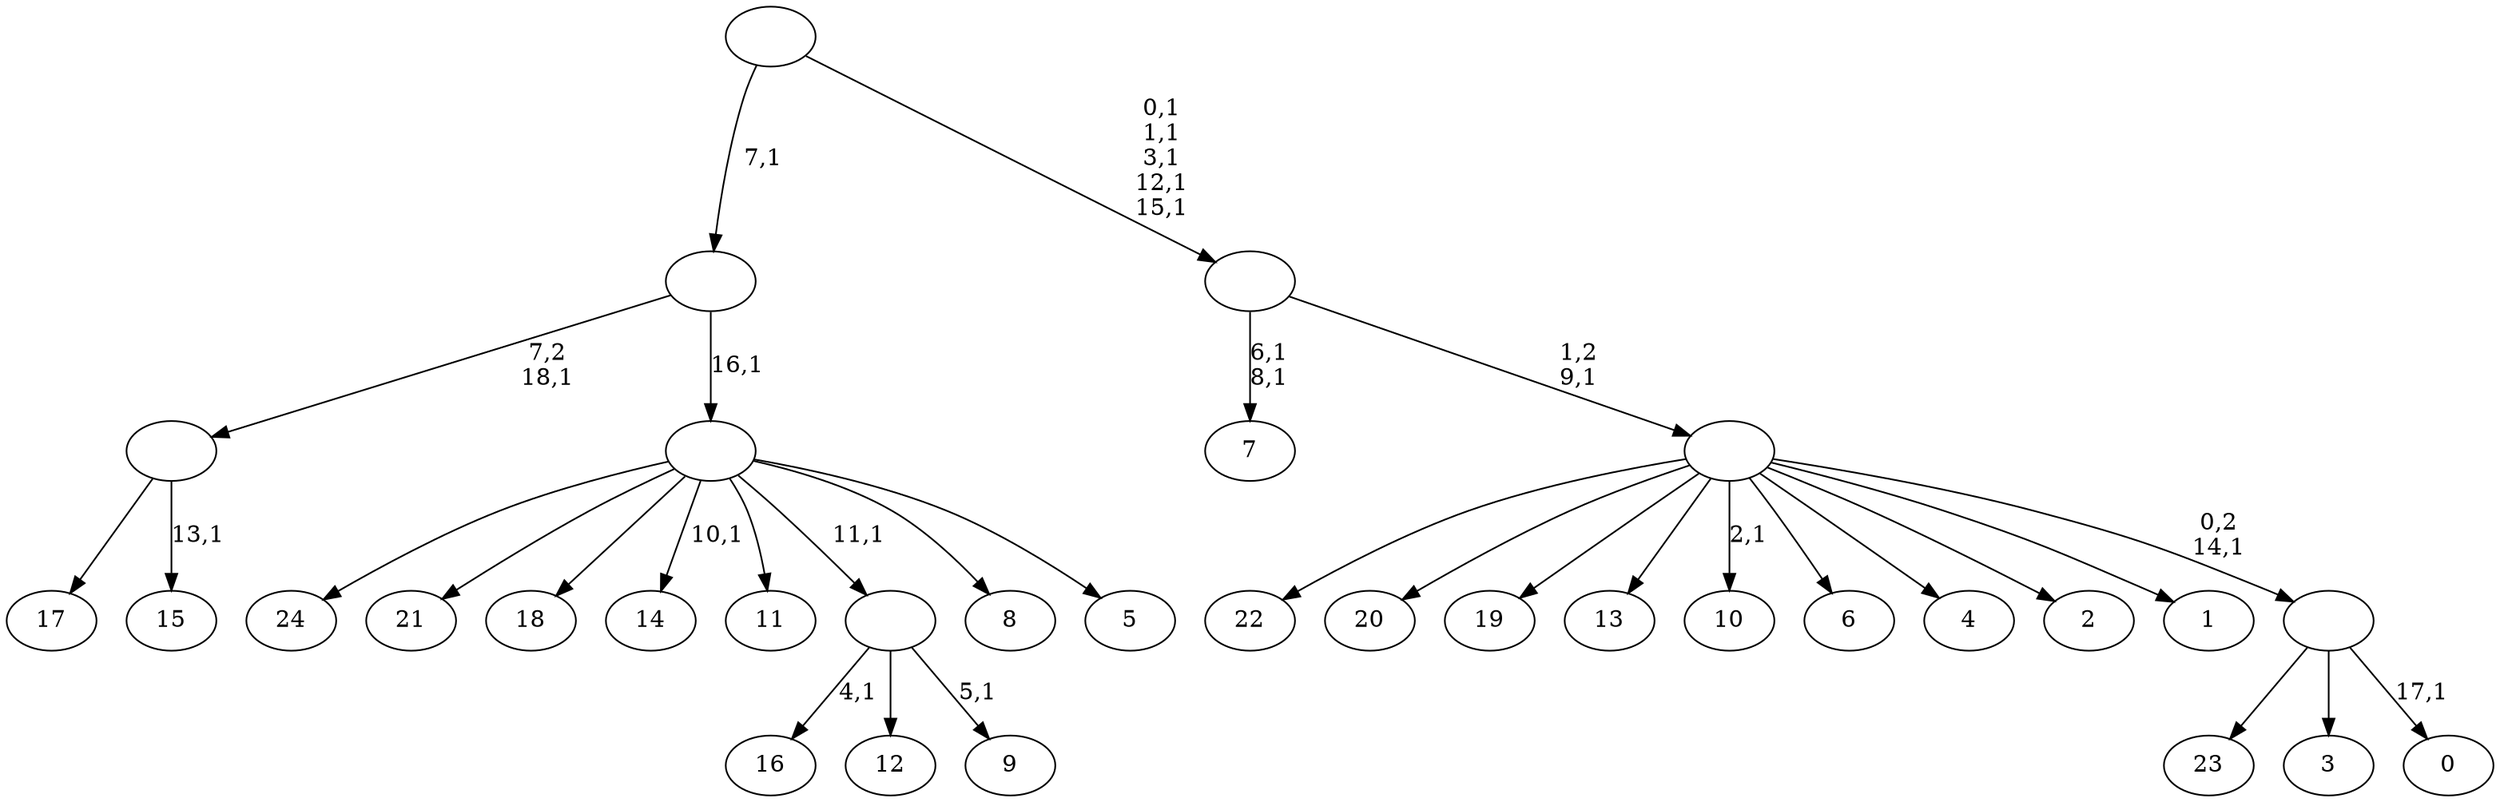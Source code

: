 digraph T {
	44 [label="24"]
	43 [label="23"]
	42 [label="22"]
	41 [label="21"]
	40 [label="20"]
	39 [label="19"]
	38 [label="18"]
	37 [label="17"]
	36 [label="16"]
	34 [label="15"]
	32 [label=""]
	31 [label="14"]
	29 [label="13"]
	28 [label="12"]
	27 [label="11"]
	26 [label="10"]
	24 [label="9"]
	22 [label=""]
	21 [label="8"]
	20 [label="7"]
	17 [label="6"]
	16 [label="5"]
	15 [label=""]
	14 [label=""]
	13 [label="4"]
	12 [label="3"]
	11 [label="2"]
	10 [label="1"]
	9 [label="0"]
	7 [label=""]
	6 [label=""]
	5 [label=""]
	0 [label=""]
	32 -> 34 [label="13,1"]
	32 -> 37 [label=""]
	22 -> 24 [label="5,1"]
	22 -> 36 [label="4,1"]
	22 -> 28 [label=""]
	15 -> 31 [label="10,1"]
	15 -> 44 [label=""]
	15 -> 41 [label=""]
	15 -> 38 [label=""]
	15 -> 27 [label=""]
	15 -> 22 [label="11,1"]
	15 -> 21 [label=""]
	15 -> 16 [label=""]
	14 -> 32 [label="7,2\n18,1"]
	14 -> 15 [label="16,1"]
	7 -> 9 [label="17,1"]
	7 -> 43 [label=""]
	7 -> 12 [label=""]
	6 -> 26 [label="2,1"]
	6 -> 42 [label=""]
	6 -> 40 [label=""]
	6 -> 39 [label=""]
	6 -> 29 [label=""]
	6 -> 17 [label=""]
	6 -> 13 [label=""]
	6 -> 11 [label=""]
	6 -> 10 [label=""]
	6 -> 7 [label="0,2\n14,1"]
	5 -> 20 [label="6,1\n8,1"]
	5 -> 6 [label="1,2\n9,1"]
	0 -> 5 [label="0,1\n1,1\n3,1\n12,1\n15,1"]
	0 -> 14 [label="7,1"]
}
